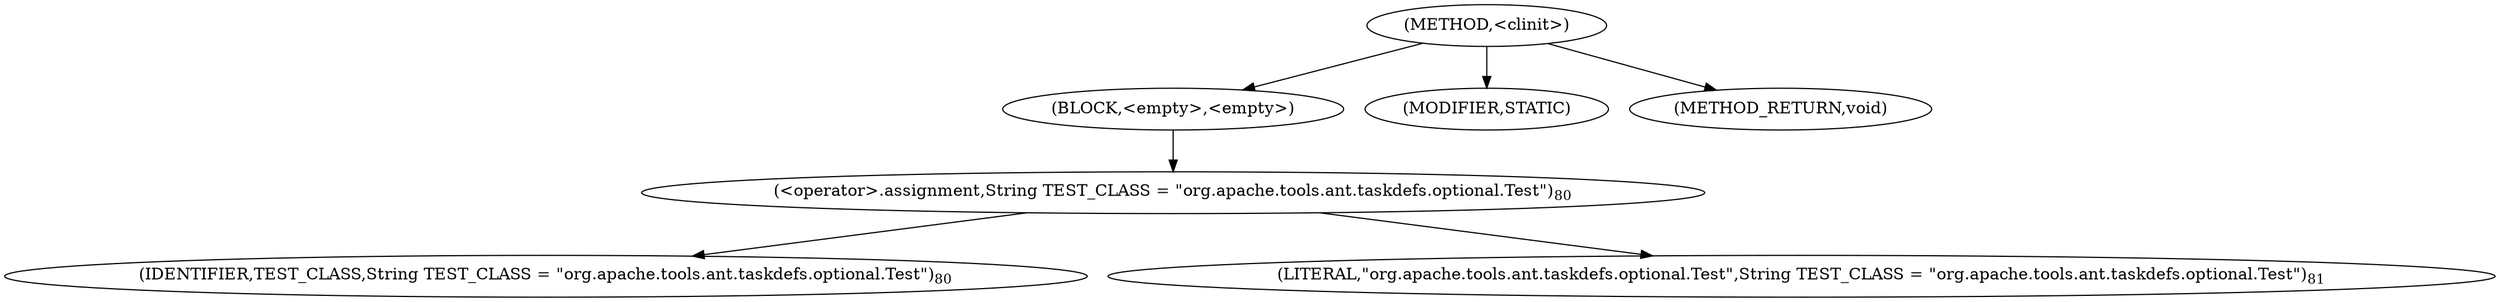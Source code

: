 digraph "&lt;clinit&gt;" {  
"777" [label = <(METHOD,&lt;clinit&gt;)> ]
"778" [label = <(BLOCK,&lt;empty&gt;,&lt;empty&gt;)> ]
"779" [label = <(&lt;operator&gt;.assignment,String TEST_CLASS = &quot;org.apache.tools.ant.taskdefs.optional.Test&quot;)<SUB>80</SUB>> ]
"780" [label = <(IDENTIFIER,TEST_CLASS,String TEST_CLASS = &quot;org.apache.tools.ant.taskdefs.optional.Test&quot;)<SUB>80</SUB>> ]
"781" [label = <(LITERAL,&quot;org.apache.tools.ant.taskdefs.optional.Test&quot;,String TEST_CLASS = &quot;org.apache.tools.ant.taskdefs.optional.Test&quot;)<SUB>81</SUB>> ]
"782" [label = <(MODIFIER,STATIC)> ]
"783" [label = <(METHOD_RETURN,void)> ]
  "777" -> "778" 
  "777" -> "782" 
  "777" -> "783" 
  "778" -> "779" 
  "779" -> "780" 
  "779" -> "781" 
}
